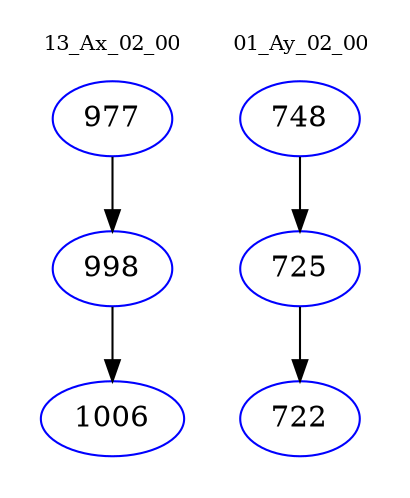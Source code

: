 digraph{
subgraph cluster_0 {
color = white
label = "13_Ax_02_00";
fontsize=10;
T0_977 [label="977", color="blue"]
T0_977 -> T0_998 [color="black"]
T0_998 [label="998", color="blue"]
T0_998 -> T0_1006 [color="black"]
T0_1006 [label="1006", color="blue"]
}
subgraph cluster_1 {
color = white
label = "01_Ay_02_00";
fontsize=10;
T1_748 [label="748", color="blue"]
T1_748 -> T1_725 [color="black"]
T1_725 [label="725", color="blue"]
T1_725 -> T1_722 [color="black"]
T1_722 [label="722", color="blue"]
}
}
